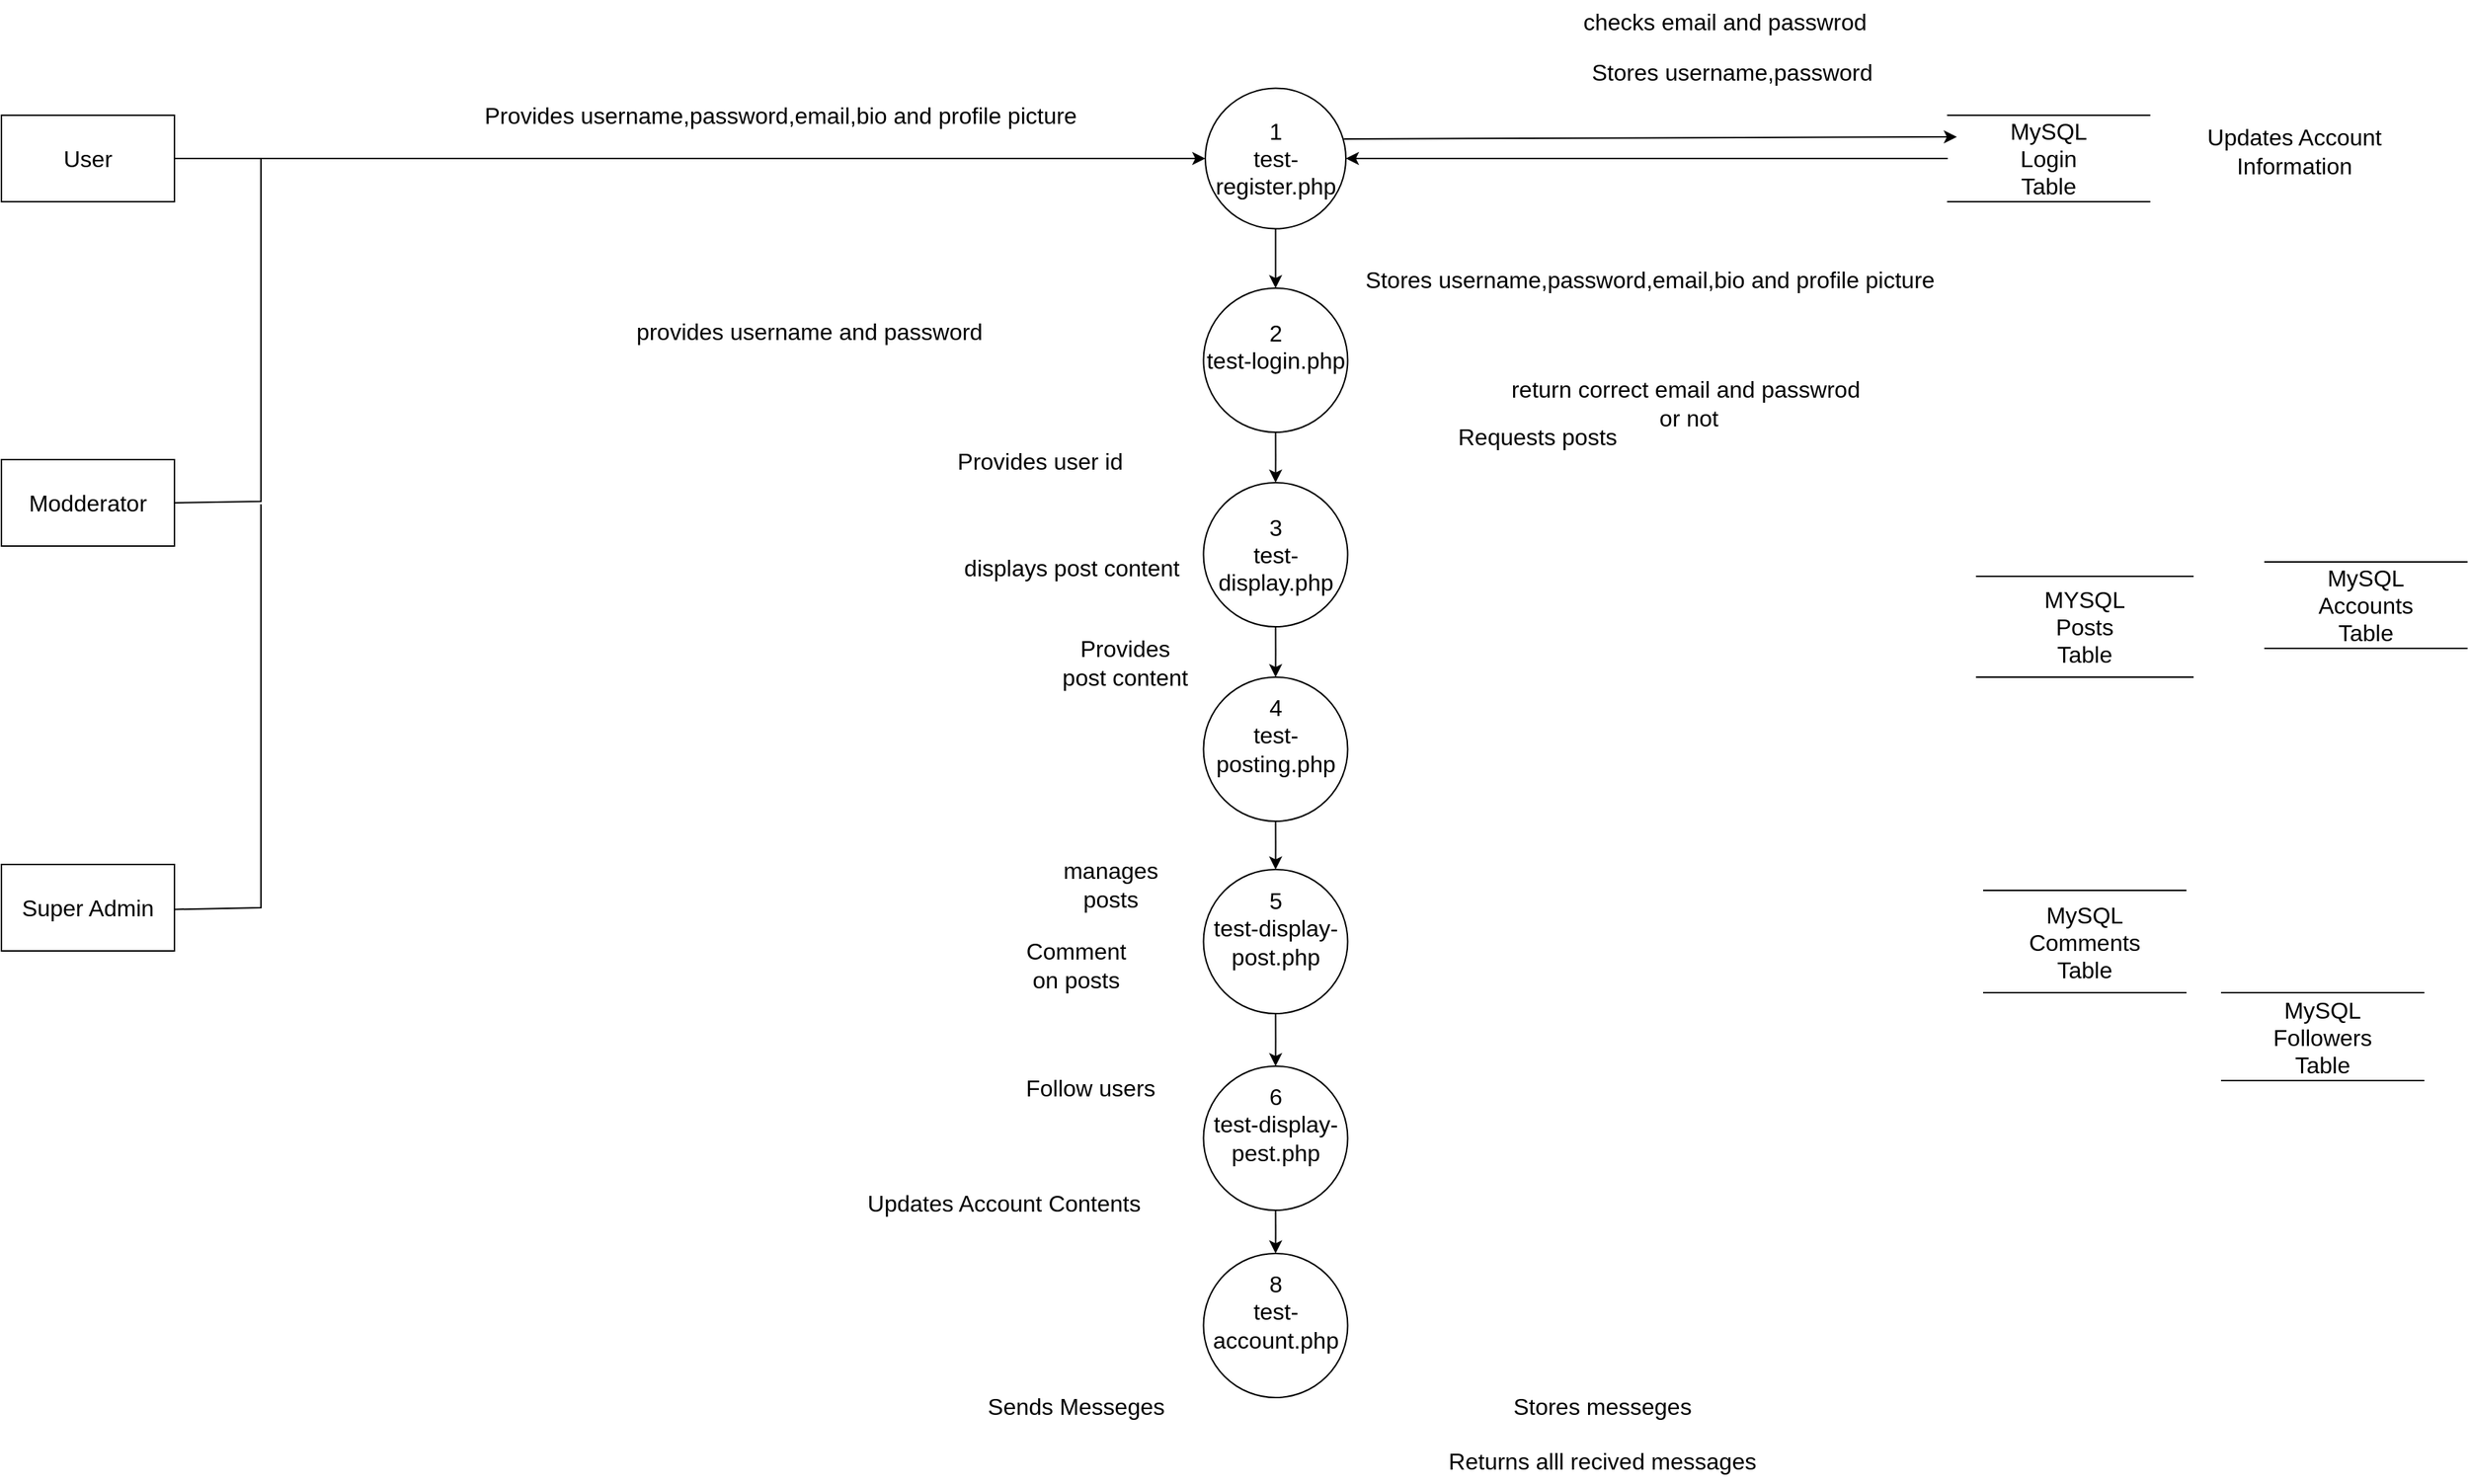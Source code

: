 <mxfile version="21.6.8" type="device">
  <diagram name="Page-1" id="-iaI0_rcVFdvOOcmjyhH">
    <mxGraphModel dx="2806" dy="1271" grid="1" gridSize="10" guides="1" tooltips="1" connect="1" arrows="1" fold="1" page="1" pageScale="1" pageWidth="850" pageHeight="1100" math="0" shadow="0">
      <root>
        <mxCell id="0" />
        <mxCell id="1" parent="0" />
        <mxCell id="lVgYKHHcY3sC3g97FkwV-1" value="User" style="rounded=0;whiteSpace=wrap;html=1;fontSize=16;" parent="1" vertex="1">
          <mxGeometry x="-460" y="80" width="120" height="60" as="geometry" />
        </mxCell>
        <mxCell id="lVgYKHHcY3sC3g97FkwV-18" style="edgeStyle=orthogonalEdgeStyle;rounded=0;orthogonalLoop=1;jettySize=auto;html=1;exitX=0.5;exitY=1;exitDx=0;exitDy=0;fontSize=16;" parent="1" source="lVgYKHHcY3sC3g97FkwV-2" target="lVgYKHHcY3sC3g97FkwV-4" edge="1">
          <mxGeometry relative="1" as="geometry" />
        </mxCell>
        <mxCell id="lVgYKHHcY3sC3g97FkwV-2" value="&lt;div style=&quot;font-size: 16px;&quot;&gt;&lt;br style=&quot;font-size: 16px;&quot;&gt;&lt;/div&gt;&lt;div style=&quot;font-size: 16px;&quot;&gt;1&lt;/div&gt;test-register.php&lt;div style=&quot;font-size: 16px;&quot;&gt;&lt;br style=&quot;font-size: 16px;&quot;&gt;&lt;/div&gt;" style="ellipse;whiteSpace=wrap;html=1;aspect=fixed;fontSize=16;" parent="1" vertex="1">
          <mxGeometry x="375" y="61.25" width="97.5" height="97.5" as="geometry" />
        </mxCell>
        <mxCell id="lVgYKHHcY3sC3g97FkwV-36" style="edgeStyle=orthogonalEdgeStyle;rounded=0;orthogonalLoop=1;jettySize=auto;html=1;entryX=0.5;entryY=0;entryDx=0;entryDy=0;fontSize=16;" parent="1" source="lVgYKHHcY3sC3g97FkwV-4" target="lVgYKHHcY3sC3g97FkwV-5" edge="1">
          <mxGeometry relative="1" as="geometry" />
        </mxCell>
        <mxCell id="lVgYKHHcY3sC3g97FkwV-4" value="&lt;div style=&quot;font-size: 16px;&quot;&gt;2&lt;/div&gt;&lt;div style=&quot;font-size: 16px;&quot;&gt;test-login.php&lt;div style=&quot;border-color: var(--border-color); font-size: 16px;&quot;&gt;&lt;br style=&quot;border-color: var(--border-color); font-size: 16px;&quot;&gt;&lt;/div&gt;&lt;/div&gt;" style="ellipse;whiteSpace=wrap;html=1;aspect=fixed;fontSize=16;" parent="1" vertex="1">
          <mxGeometry x="373.75" y="200" width="100" height="100" as="geometry" />
        </mxCell>
        <mxCell id="1T31Ztm-W3N6O8VmwnyI-1" style="edgeStyle=orthogonalEdgeStyle;rounded=0;orthogonalLoop=1;jettySize=auto;html=1;" parent="1" source="lVgYKHHcY3sC3g97FkwV-5" target="lVgYKHHcY3sC3g97FkwV-38" edge="1">
          <mxGeometry relative="1" as="geometry" />
        </mxCell>
        <mxCell id="lVgYKHHcY3sC3g97FkwV-5" value="&lt;div style=&quot;font-size: 16px;&quot;&gt;3&lt;/div&gt;test-display.php" style="ellipse;whiteSpace=wrap;html=1;aspect=fixed;fontSize=16;" parent="1" vertex="1">
          <mxGeometry x="373.75" y="335" width="100" height="100" as="geometry" />
        </mxCell>
        <mxCell id="cpMGikvbHMnme9OzsODJ-16" style="edgeStyle=orthogonalEdgeStyle;rounded=0;orthogonalLoop=1;jettySize=auto;html=1;entryX=0.5;entryY=0;entryDx=0;entryDy=0;" edge="1" parent="1" source="lVgYKHHcY3sC3g97FkwV-7" target="lVgYKHHcY3sC3g97FkwV-8">
          <mxGeometry relative="1" as="geometry" />
        </mxCell>
        <mxCell id="lVgYKHHcY3sC3g97FkwV-7" value="&lt;div style=&quot;font-size: 16px;&quot;&gt;6&lt;/div&gt;&lt;div style=&quot;font-size: 16px;&quot;&gt;test-display-pest.php&lt;div style=&quot;border-color: var(--border-color); font-size: 16px;&quot;&gt;&lt;br style=&quot;border-color: var(--border-color); font-size: 16px;&quot;&gt;&lt;/div&gt;&lt;/div&gt;" style="ellipse;whiteSpace=wrap;html=1;aspect=fixed;fontSize=16;" parent="1" vertex="1">
          <mxGeometry x="373.75" y="740" width="100" height="100" as="geometry" />
        </mxCell>
        <mxCell id="lVgYKHHcY3sC3g97FkwV-11" value="Modderator" style="rounded=0;whiteSpace=wrap;html=1;fontSize=16;" parent="1" vertex="1">
          <mxGeometry x="-460" y="319" width="120" height="60" as="geometry" />
        </mxCell>
        <mxCell id="lVgYKHHcY3sC3g97FkwV-14" value="MySQL&lt;br style=&quot;font-size: 16px;&quot;&gt;Login&lt;br style=&quot;font-size: 16px;&quot;&gt;Table" style="html=1;dashed=0;whiteSpace=wrap;shape=partialRectangle;right=0;left=0;fontSize=16;" parent="1" vertex="1">
          <mxGeometry x="890" y="80" width="140" height="60" as="geometry" />
        </mxCell>
        <mxCell id="lVgYKHHcY3sC3g97FkwV-15" value="MySQL&lt;br style=&quot;font-size: 16px;&quot;&gt;Accounts&lt;br style=&quot;font-size: 16px;&quot;&gt;Table" style="html=1;dashed=0;whiteSpace=wrap;shape=partialRectangle;right=0;left=0;fontSize=16;" parent="1" vertex="1">
          <mxGeometry x="1110" y="390" width="140" height="60" as="geometry" />
        </mxCell>
        <mxCell id="lVgYKHHcY3sC3g97FkwV-26" value="Provides username,password,email,bio and profile picture" style="edgeLabel;html=1;align=center;verticalAlign=middle;resizable=0;points=[];fontSize=16;" parent="1" vertex="1" connectable="0">
          <mxGeometry x="80.0" y="80" as="geometry" />
        </mxCell>
        <mxCell id="lVgYKHHcY3sC3g97FkwV-28" value="Stores username,password,email,bio and profile picture" style="edgeLabel;html=1;align=center;verticalAlign=middle;resizable=0;points=[];fontSize=16;" parent="1" vertex="1" connectable="0">
          <mxGeometry x="690.003" y="180" as="geometry">
            <mxPoint x="-7" y="14" as="offset" />
          </mxGeometry>
        </mxCell>
        <mxCell id="lVgYKHHcY3sC3g97FkwV-29" value="Stores username,password&lt;br style=&quot;font-size: 16px;&quot;&gt;" style="edgeLabel;html=1;align=center;verticalAlign=middle;resizable=0;points=[];fontSize=16;" parent="1" vertex="1" connectable="0">
          <mxGeometry x="740.003" y="50" as="geometry" />
        </mxCell>
        <mxCell id="lVgYKHHcY3sC3g97FkwV-33" value="provides username and password&lt;br style=&quot;font-size: 16px;&quot;&gt;" style="edgeLabel;html=1;align=center;verticalAlign=middle;resizable=0;points=[];fontSize=16;" parent="1" vertex="1" connectable="0">
          <mxGeometry x="100.0" y="230.0" as="geometry" />
        </mxCell>
        <mxCell id="lVgYKHHcY3sC3g97FkwV-34" value="checks email&amp;nbsp;and passwrod" style="text;html=1;align=center;verticalAlign=middle;resizable=0;points=[];autosize=1;strokeColor=none;fillColor=none;fontSize=16;" parent="1" vertex="1">
          <mxGeometry x="625" width="220" height="30" as="geometry" />
        </mxCell>
        <mxCell id="lVgYKHHcY3sC3g97FkwV-35" value="return correct email&amp;nbsp;and passwrod&amp;nbsp;&lt;br style=&quot;font-size: 16px;&quot;&gt;or not&lt;br style=&quot;font-size: 16px;&quot;&gt;" style="text;html=1;align=center;verticalAlign=middle;resizable=0;points=[];autosize=1;strokeColor=none;fillColor=none;fontSize=16;" parent="1" vertex="1">
          <mxGeometry x="575" y="255" width="270" height="50" as="geometry" />
        </mxCell>
        <mxCell id="cpMGikvbHMnme9OzsODJ-14" style="edgeStyle=orthogonalEdgeStyle;rounded=0;orthogonalLoop=1;jettySize=auto;html=1;" edge="1" parent="1" source="lVgYKHHcY3sC3g97FkwV-38" target="lVgYKHHcY3sC3g97FkwV-84">
          <mxGeometry relative="1" as="geometry" />
        </mxCell>
        <mxCell id="lVgYKHHcY3sC3g97FkwV-38" value="4&lt;div style=&quot;font-size: 16px;&quot;&gt;test-posting.php&lt;div style=&quot;border-color: var(--border-color); font-size: 16px;&quot;&gt;&lt;br style=&quot;border-color: var(--border-color); font-size: 16px;&quot;&gt;&lt;/div&gt;&lt;/div&gt;" style="ellipse;whiteSpace=wrap;html=1;aspect=fixed;fontSize=16;" parent="1" vertex="1">
          <mxGeometry x="373.75" y="470" width="100" height="100" as="geometry" />
        </mxCell>
        <mxCell id="lVgYKHHcY3sC3g97FkwV-44" value="Provides user id" style="text;html=1;align=center;verticalAlign=middle;resizable=0;points=[];autosize=1;strokeColor=none;fillColor=none;fontSize=16;" parent="1" vertex="1">
          <mxGeometry x="190" y="305" width="140" height="30" as="geometry" />
        </mxCell>
        <mxCell id="lVgYKHHcY3sC3g97FkwV-45" value="displays post content" style="text;html=1;align=center;verticalAlign=middle;resizable=0;points=[];autosize=1;strokeColor=none;fillColor=none;fontSize=16;" parent="1" vertex="1">
          <mxGeometry x="197" y="379" width="170" height="30" as="geometry" />
        </mxCell>
        <mxCell id="lVgYKHHcY3sC3g97FkwV-46" value="MYSQL&lt;br style=&quot;font-size: 16px;&quot;&gt;Posts&lt;br style=&quot;font-size: 16px;&quot;&gt;Table" style="html=1;dashed=0;whiteSpace=wrap;shape=partialRectangle;right=0;left=0;fontSize=16;" parent="1" vertex="1">
          <mxGeometry x="910" y="400" width="150" height="70" as="geometry" />
        </mxCell>
        <mxCell id="lVgYKHHcY3sC3g97FkwV-52" value="Requests posts" style="text;html=1;align=center;verticalAlign=middle;resizable=0;points=[];autosize=1;strokeColor=none;fillColor=none;fontSize=16;" parent="1" vertex="1">
          <mxGeometry x="540" y="288" width="130" height="30" as="geometry" />
        </mxCell>
        <mxCell id="lVgYKHHcY3sC3g97FkwV-56" value="Provides &lt;br&gt;post content" style="text;html=1;align=center;verticalAlign=middle;resizable=0;points=[];autosize=1;strokeColor=none;fillColor=none;fontSize=16;" parent="1" vertex="1">
          <mxGeometry x="263.75" y="435" width="110" height="50" as="geometry" />
        </mxCell>
        <mxCell id="lVgYKHHcY3sC3g97FkwV-69" value="Comment &lt;br style=&quot;font-size: 16px;&quot;&gt;on posts" style="text;html=1;align=center;verticalAlign=middle;resizable=0;points=[];autosize=1;strokeColor=none;fillColor=none;fontSize=16;" parent="1" vertex="1">
          <mxGeometry x="240" y="645" width="90" height="50" as="geometry" />
        </mxCell>
        <mxCell id="lVgYKHHcY3sC3g97FkwV-71" value="MySQL&lt;br style=&quot;font-size: 16px;&quot;&gt;Comments&lt;br style=&quot;font-size: 16px;&quot;&gt;Table" style="html=1;dashed=0;whiteSpace=wrap;shape=partialRectangle;right=0;left=0;fontSize=16;" parent="1" vertex="1">
          <mxGeometry x="915" y="618" width="140" height="71" as="geometry" />
        </mxCell>
        <mxCell id="lVgYKHHcY3sC3g97FkwV-77" value="Follow users" style="text;html=1;align=center;verticalAlign=middle;resizable=0;points=[];autosize=1;strokeColor=none;fillColor=none;fontSize=16;" parent="1" vertex="1">
          <mxGeometry x="240" y="740" width="110" height="30" as="geometry" />
        </mxCell>
        <mxCell id="lVgYKHHcY3sC3g97FkwV-78" value="MySQL&lt;br style=&quot;font-size: 16px;&quot;&gt;Followers&lt;br style=&quot;font-size: 16px;&quot;&gt;Table" style="html=1;dashed=0;whiteSpace=wrap;shape=partialRectangle;right=0;left=0;fontSize=16;" parent="1" vertex="1">
          <mxGeometry x="1080" y="689" width="140" height="61" as="geometry" />
        </mxCell>
        <mxCell id="cpMGikvbHMnme9OzsODJ-15" style="edgeStyle=orthogonalEdgeStyle;rounded=0;orthogonalLoop=1;jettySize=auto;html=1;entryX=0.5;entryY=0;entryDx=0;entryDy=0;" edge="1" parent="1" source="lVgYKHHcY3sC3g97FkwV-84" target="lVgYKHHcY3sC3g97FkwV-7">
          <mxGeometry relative="1" as="geometry" />
        </mxCell>
        <mxCell id="lVgYKHHcY3sC3g97FkwV-84" value="&lt;div style=&quot;font-size: 16px;&quot;&gt;5&lt;/div&gt;&lt;div style=&quot;font-size: 16px;&quot;&gt;test-display-post.php&lt;div style=&quot;border-color: var(--border-color); font-size: 16px;&quot;&gt;&lt;br style=&quot;font-size: 16px;&quot;&gt;&lt;/div&gt;&lt;/div&gt;" style="ellipse;whiteSpace=wrap;html=1;aspect=fixed;fontSize=16;" parent="1" vertex="1">
          <mxGeometry x="373.75" y="603.5" width="100" height="100" as="geometry" />
        </mxCell>
        <mxCell id="lVgYKHHcY3sC3g97FkwV-96" value="Updates Account Contents" style="text;html=1;align=center;verticalAlign=middle;resizable=0;points=[];autosize=1;strokeColor=none;fillColor=none;fontSize=16;" parent="1" vertex="1">
          <mxGeometry x="130" y="820" width="210" height="30" as="geometry" />
        </mxCell>
        <mxCell id="lVgYKHHcY3sC3g97FkwV-99" value="Updates Account &lt;br style=&quot;font-size: 16px;&quot;&gt;Information" style="text;html=1;align=center;verticalAlign=middle;resizable=0;points=[];autosize=1;strokeColor=none;fillColor=none;fontSize=16;" parent="1" vertex="1">
          <mxGeometry x="1060" y="80" width="140" height="50" as="geometry" />
        </mxCell>
        <mxCell id="lVgYKHHcY3sC3g97FkwV-103" value="Sends Messeges" style="text;html=1;align=center;verticalAlign=middle;resizable=0;points=[];autosize=1;strokeColor=none;fillColor=none;fontSize=16;" parent="1" vertex="1">
          <mxGeometry x="210" y="961" width="150" height="30" as="geometry" />
        </mxCell>
        <mxCell id="lVgYKHHcY3sC3g97FkwV-105" value="Stores messeges" style="text;html=1;align=center;verticalAlign=middle;resizable=0;points=[];autosize=1;strokeColor=none;fillColor=none;fontSize=16;" parent="1" vertex="1">
          <mxGeometry x="575" y="961" width="150" height="30" as="geometry" />
        </mxCell>
        <mxCell id="lVgYKHHcY3sC3g97FkwV-107" value="Returns alll recived messages" style="text;html=1;align=center;verticalAlign=middle;resizable=0;points=[];autosize=1;strokeColor=none;fillColor=none;fontSize=16;" parent="1" vertex="1">
          <mxGeometry x="530" y="999" width="240" height="30" as="geometry" />
        </mxCell>
        <mxCell id="CSQUxUXz5eu-vYHftbsT-1" value="manages &lt;br style=&quot;font-size: 16px;&quot;&gt;posts" style="text;html=1;align=center;verticalAlign=middle;resizable=0;points=[];autosize=1;strokeColor=none;fillColor=none;fontSize=16;" parent="1" vertex="1">
          <mxGeometry x="263.75" y="589" width="90" height="50" as="geometry" />
        </mxCell>
        <mxCell id="lVgYKHHcY3sC3g97FkwV-8" value="8&lt;br style=&quot;font-size: 16px;&quot;&gt;test-account.php&lt;div style=&quot;border-color: var(--border-color); font-size: 16px;&quot;&gt;&lt;br style=&quot;border-color: var(--border-color); font-size: 16px;&quot;&gt;&lt;/div&gt;" style="ellipse;whiteSpace=wrap;html=1;aspect=fixed;fontSize=16;" parent="1" vertex="1">
          <mxGeometry x="373.75" y="870" width="100" height="100" as="geometry" />
        </mxCell>
        <mxCell id="cpMGikvbHMnme9OzsODJ-6" value="Super Admin" style="rounded=0;whiteSpace=wrap;html=1;fontSize=16;" vertex="1" parent="1">
          <mxGeometry x="-460" y="600" width="120" height="60" as="geometry" />
        </mxCell>
        <mxCell id="cpMGikvbHMnme9OzsODJ-8" value="" style="endArrow=classic;html=1;rounded=0;entryX=0;entryY=0.5;entryDx=0;entryDy=0;exitX=1;exitY=0.5;exitDx=0;exitDy=0;" edge="1" parent="1" source="lVgYKHHcY3sC3g97FkwV-1" target="lVgYKHHcY3sC3g97FkwV-2">
          <mxGeometry width="50" height="50" relative="1" as="geometry">
            <mxPoint x="-310" y="101" as="sourcePoint" />
            <mxPoint x="-40" y="130" as="targetPoint" />
          </mxGeometry>
        </mxCell>
        <mxCell id="cpMGikvbHMnme9OzsODJ-9" value="" style="endArrow=none;html=1;rounded=0;exitX=1;exitY=0.5;exitDx=0;exitDy=0;" edge="1" parent="1" source="lVgYKHHcY3sC3g97FkwV-11">
          <mxGeometry width="50" height="50" relative="1" as="geometry">
            <mxPoint x="-330" y="380" as="sourcePoint" />
            <mxPoint x="-280" y="110" as="targetPoint" />
            <Array as="points">
              <mxPoint x="-280" y="348" />
            </Array>
          </mxGeometry>
        </mxCell>
        <mxCell id="cpMGikvbHMnme9OzsODJ-10" value="" style="endArrow=none;html=1;rounded=0;exitX=0.997;exitY=0.52;exitDx=0;exitDy=0;exitPerimeter=0;" edge="1" parent="1" source="cpMGikvbHMnme9OzsODJ-6">
          <mxGeometry width="50" height="50" relative="1" as="geometry">
            <mxPoint x="-350" y="660" as="sourcePoint" />
            <mxPoint x="-280" y="350" as="targetPoint" />
            <Array as="points">
              <mxPoint x="-280" y="630" />
            </Array>
          </mxGeometry>
        </mxCell>
        <mxCell id="cpMGikvbHMnme9OzsODJ-12" value="" style="endArrow=classic;html=1;rounded=0;exitX=0.986;exitY=0.361;exitDx=0;exitDy=0;entryX=0.045;entryY=0.25;entryDx=0;entryDy=0;entryPerimeter=0;exitPerimeter=0;" edge="1" parent="1" source="lVgYKHHcY3sC3g97FkwV-2" target="lVgYKHHcY3sC3g97FkwV-14">
          <mxGeometry width="50" height="50" relative="1" as="geometry">
            <mxPoint x="500" y="120" as="sourcePoint" />
            <mxPoint x="620" y="80" as="targetPoint" />
          </mxGeometry>
        </mxCell>
        <mxCell id="cpMGikvbHMnme9OzsODJ-13" value="" style="endArrow=classic;html=1;rounded=0;entryX=1;entryY=0.5;entryDx=0;entryDy=0;exitX=0;exitY=0.5;exitDx=0;exitDy=0;" edge="1" parent="1" source="lVgYKHHcY3sC3g97FkwV-14" target="lVgYKHHcY3sC3g97FkwV-2">
          <mxGeometry width="50" height="50" relative="1" as="geometry">
            <mxPoint x="580" y="200" as="sourcePoint" />
            <mxPoint x="630" y="150" as="targetPoint" />
          </mxGeometry>
        </mxCell>
      </root>
    </mxGraphModel>
  </diagram>
</mxfile>
